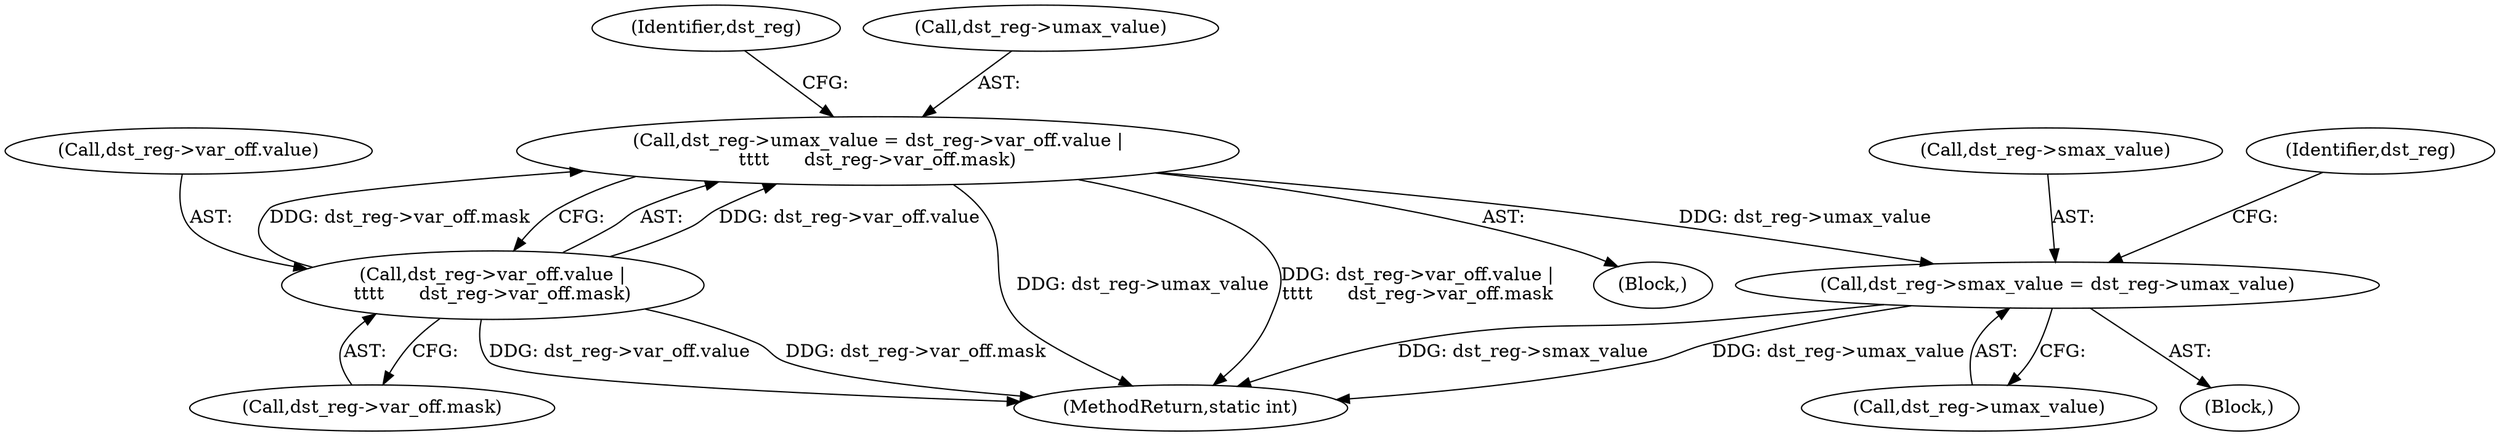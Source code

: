 digraph "0_linux_4374f256ce8182019353c0c639bb8d0695b4c941@pointer" {
"1000577" [label="(Call,dst_reg->umax_value = dst_reg->var_off.value |\n\t\t\t\t      dst_reg->var_off.mask)"];
"1000581" [label="(Call,dst_reg->var_off.value |\n\t\t\t\t      dst_reg->var_off.mask)"];
"1000622" [label="(Call,dst_reg->smax_value = dst_reg->umax_value)"];
"1000622" [label="(Call,dst_reg->smax_value = dst_reg->umax_value)"];
"1000630" [label="(Identifier,dst_reg)"];
"1000582" [label="(Call,dst_reg->var_off.value)"];
"1000626" [label="(Call,dst_reg->umax_value)"];
"1000581" [label="(Call,dst_reg->var_off.value |\n\t\t\t\t      dst_reg->var_off.mask)"];
"1000577" [label="(Call,dst_reg->umax_value = dst_reg->var_off.value |\n\t\t\t\t      dst_reg->var_off.mask)"];
"1000596" [label="(Identifier,dst_reg)"];
"1000614" [label="(Block,)"];
"1000623" [label="(Call,dst_reg->smax_value)"];
"1000195" [label="(Block,)"];
"1000769" [label="(MethodReturn,static int)"];
"1000587" [label="(Call,dst_reg->var_off.mask)"];
"1000578" [label="(Call,dst_reg->umax_value)"];
"1000577" -> "1000195"  [label="AST: "];
"1000577" -> "1000581"  [label="CFG: "];
"1000578" -> "1000577"  [label="AST: "];
"1000581" -> "1000577"  [label="AST: "];
"1000596" -> "1000577"  [label="CFG: "];
"1000577" -> "1000769"  [label="DDG: dst_reg->umax_value"];
"1000577" -> "1000769"  [label="DDG: dst_reg->var_off.value |\n\t\t\t\t      dst_reg->var_off.mask"];
"1000581" -> "1000577"  [label="DDG: dst_reg->var_off.value"];
"1000581" -> "1000577"  [label="DDG: dst_reg->var_off.mask"];
"1000577" -> "1000622"  [label="DDG: dst_reg->umax_value"];
"1000581" -> "1000587"  [label="CFG: "];
"1000582" -> "1000581"  [label="AST: "];
"1000587" -> "1000581"  [label="AST: "];
"1000581" -> "1000769"  [label="DDG: dst_reg->var_off.mask"];
"1000581" -> "1000769"  [label="DDG: dst_reg->var_off.value"];
"1000622" -> "1000614"  [label="AST: "];
"1000622" -> "1000626"  [label="CFG: "];
"1000623" -> "1000622"  [label="AST: "];
"1000626" -> "1000622"  [label="AST: "];
"1000630" -> "1000622"  [label="CFG: "];
"1000622" -> "1000769"  [label="DDG: dst_reg->smax_value"];
"1000622" -> "1000769"  [label="DDG: dst_reg->umax_value"];
}
